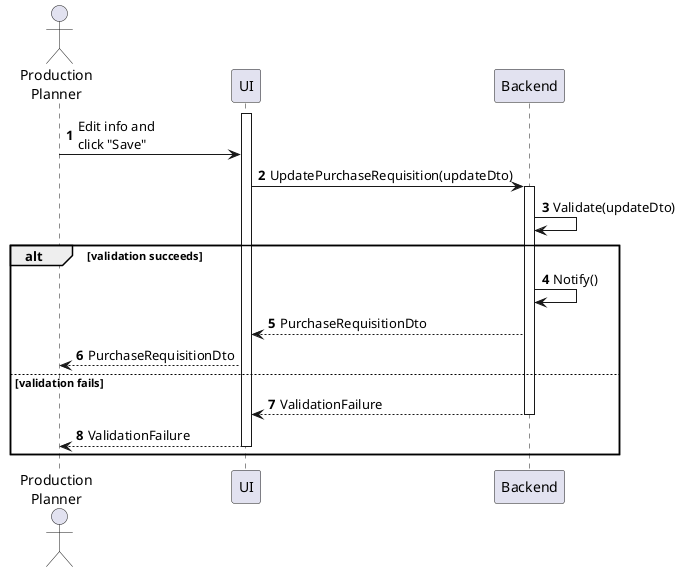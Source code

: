 @startuml purchase-requisition-update
autonumber

actor "Production\nPlanner" as a
participant UI as f
participant Backend as b

activate f
a -> f : Edit info and\nclick "Save"
f -> b : UpdatePurchaseRequisition(updateDto)
activate b
b -> b : Validate(updateDto)

alt validation succeeds
    b -> b : Notify()
    b --> f : PurchaseRequisitionDto
    f --> a : PurchaseRequisitionDto
else validation fails
    return ValidationFailure
    f --> a : ValidationFailure
    deactivate f
end
@enduml